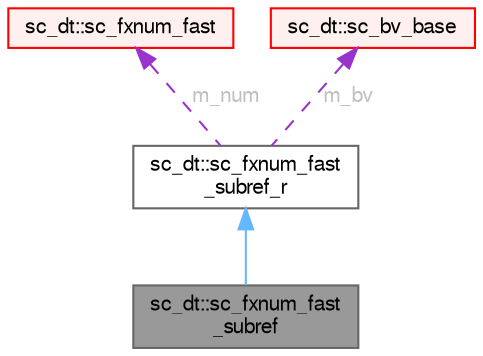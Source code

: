 digraph "sc_dt::sc_fxnum_fast_subref"
{
 // LATEX_PDF_SIZE
  bgcolor="transparent";
  edge [fontname=FreeSans,fontsize=10,labelfontname=FreeSans,labelfontsize=10];
  node [fontname=FreeSans,fontsize=10,shape=box,height=0.2,width=0.4];
  Node1 [id="Node000001",label="sc_dt::sc_fxnum_fast\l_subref",height=0.2,width=0.4,color="gray40", fillcolor="grey60", style="filled", fontcolor="black",tooltip=" "];
  Node2 -> Node1 [id="edge1_Node000001_Node000002",dir="back",color="steelblue1",style="solid",tooltip=" "];
  Node2 [id="Node000002",label="sc_dt::sc_fxnum_fast\l_subref_r",height=0.2,width=0.4,color="gray40", fillcolor="white", style="filled",URL="$a01733.html",tooltip=" "];
  Node3 -> Node2 [id="edge2_Node000002_Node000003",dir="back",color="darkorchid3",style="dashed",tooltip=" ",label=" m_num",fontcolor="grey" ];
  Node3 [id="Node000003",label="sc_dt::sc_fxnum_fast",height=0.2,width=0.4,color="red", fillcolor="#FFF0F0", style="filled",URL="$a01745.html",tooltip=" "];
  Node6 -> Node2 [id="edge3_Node000002_Node000006",dir="back",color="darkorchid3",style="dashed",tooltip=" ",label=" m_bv",fontcolor="grey" ];
  Node6 [id="Node000006",label="sc_dt::sc_bv_base",height=0.2,width=0.4,color="red", fillcolor="#FFF0F0", style="filled",URL="$a01609.html",tooltip=" "];
}
